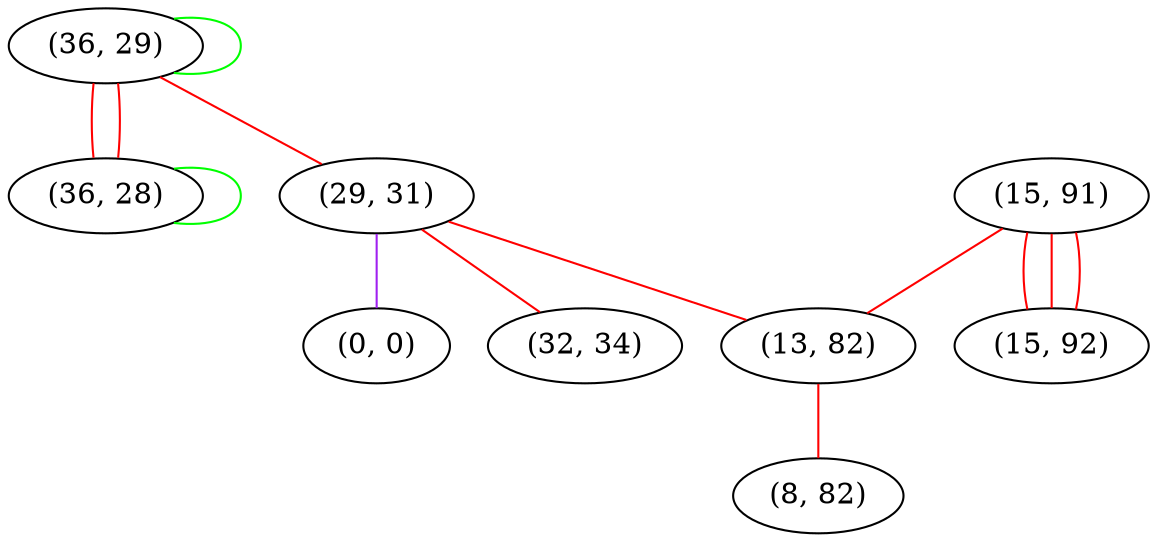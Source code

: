 graph "" {
"(36, 29)";
"(15, 91)";
"(36, 28)";
"(29, 31)";
"(15, 92)";
"(0, 0)";
"(13, 82)";
"(8, 82)";
"(32, 34)";
"(36, 29)" -- "(36, 29)"  [color=green, key=0, weight=2];
"(36, 29)" -- "(29, 31)"  [color=red, key=0, weight=1];
"(36, 29)" -- "(36, 28)"  [color=red, key=0, weight=1];
"(36, 29)" -- "(36, 28)"  [color=red, key=1, weight=1];
"(15, 91)" -- "(15, 92)"  [color=red, key=0, weight=1];
"(15, 91)" -- "(15, 92)"  [color=red, key=1, weight=1];
"(15, 91)" -- "(15, 92)"  [color=red, key=2, weight=1];
"(15, 91)" -- "(13, 82)"  [color=red, key=0, weight=1];
"(36, 28)" -- "(36, 28)"  [color=green, key=0, weight=2];
"(29, 31)" -- "(0, 0)"  [color=purple, key=0, weight=4];
"(29, 31)" -- "(13, 82)"  [color=red, key=0, weight=1];
"(29, 31)" -- "(32, 34)"  [color=red, key=0, weight=1];
"(13, 82)" -- "(8, 82)"  [color=red, key=0, weight=1];
}
